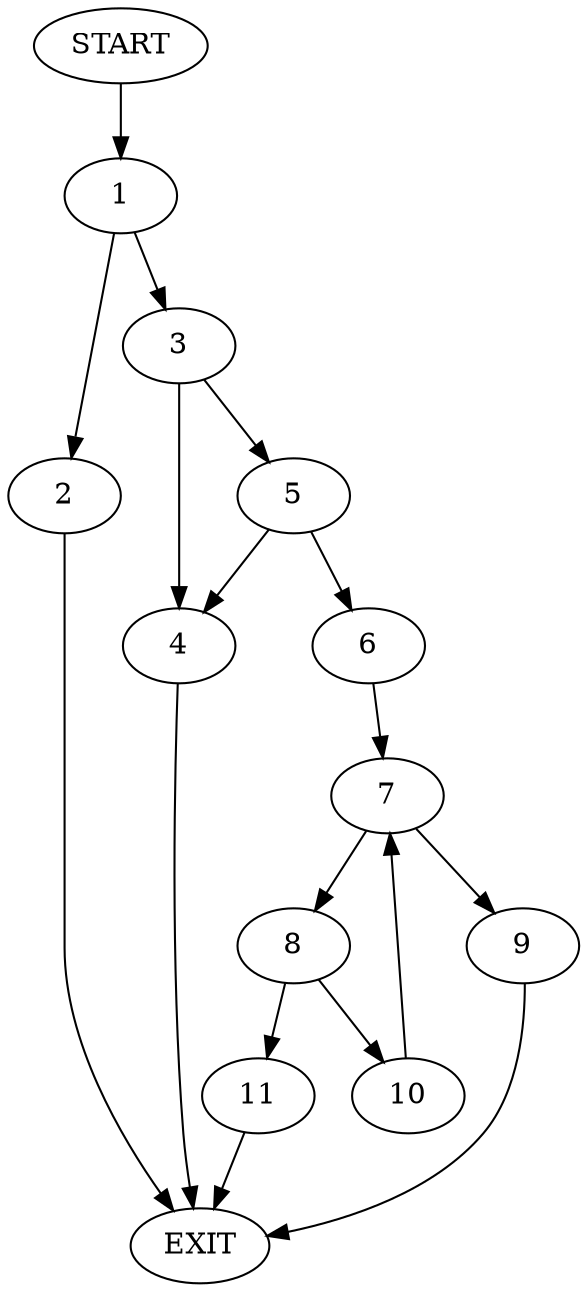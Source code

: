 digraph {
0 [label="START"]
12 [label="EXIT"]
0 -> 1
1 -> 2
1 -> 3
2 -> 12
3 -> 4
3 -> 5
5 -> 6
5 -> 4
4 -> 12
6 -> 7
7 -> 8
7 -> 9
8 -> 10
8 -> 11
9 -> 12
10 -> 7
11 -> 12
}
